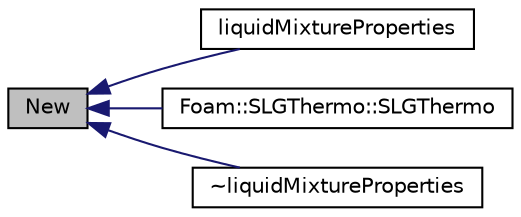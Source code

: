 digraph "New"
{
  bgcolor="transparent";
  edge [fontname="Helvetica",fontsize="10",labelfontname="Helvetica",labelfontsize="10"];
  node [fontname="Helvetica",fontsize="10",shape=record];
  rankdir="LR";
  Node1 [label="New",height=0.2,width=0.4,color="black", fillcolor="grey75", style="filled", fontcolor="black"];
  Node1 -> Node2 [dir="back",color="midnightblue",fontsize="10",style="solid",fontname="Helvetica"];
  Node2 [label="liquidMixtureProperties",height=0.2,width=0.4,color="black",URL="$a01392.html#a99db25ecb27db115253f86f045ba6d2c",tooltip="Construct copy. "];
  Node1 -> Node3 [dir="back",color="midnightblue",fontsize="10",style="solid",fontname="Helvetica"];
  Node3 [label="Foam::SLGThermo::SLGThermo",height=0.2,width=0.4,color="black",URL="$a02415.html#a1449f7662f4fbc282b86ed43f89701bf",tooltip="Construct from mesh. "];
  Node1 -> Node4 [dir="back",color="midnightblue",fontsize="10",style="solid",fontname="Helvetica"];
  Node4 [label="~liquidMixtureProperties",height=0.2,width=0.4,color="black",URL="$a01392.html#ace38eac3d5ec004e64def8a249dfb509",tooltip="Destructor. "];
}
